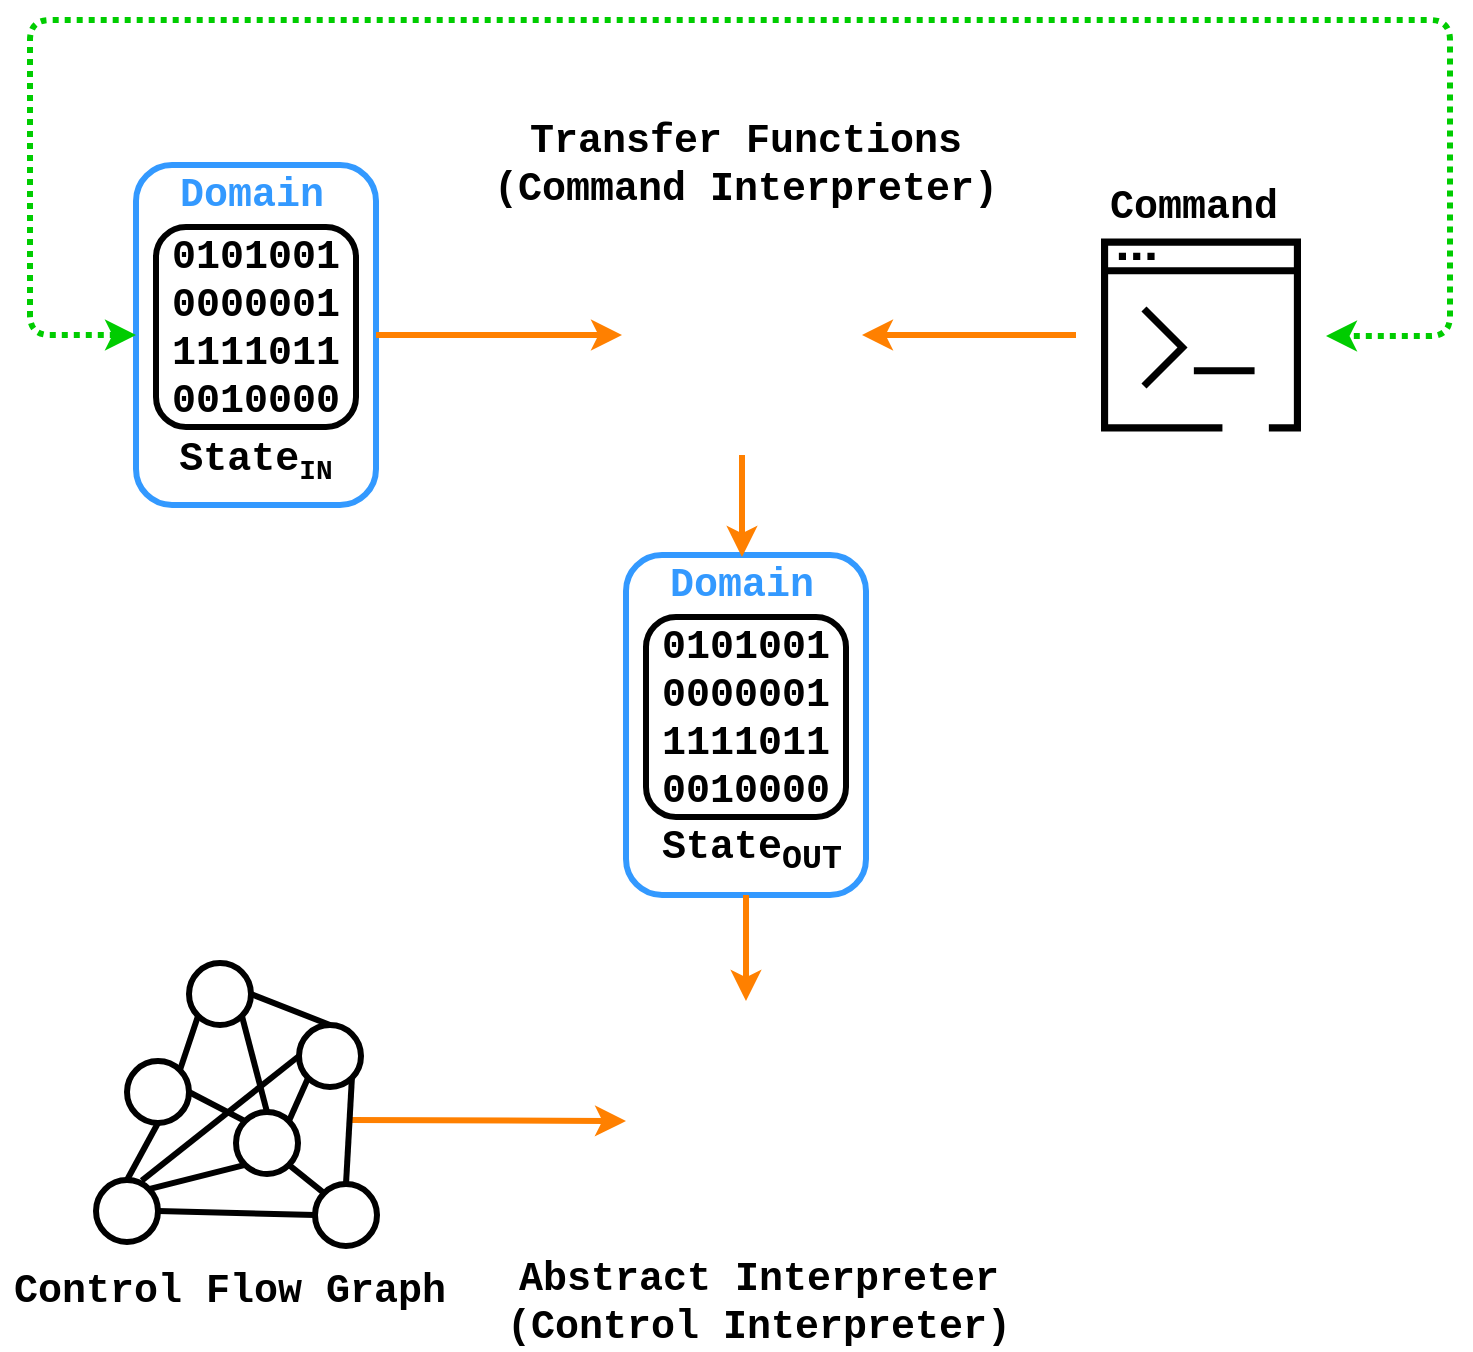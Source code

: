 <mxfile version="10.6.7" type="device"><diagram id="wk7u6ldWrJ3CNekJuvCV" name="Page-1"><mxGraphModel dx="1895" dy="1113" grid="1" gridSize="10" guides="1" tooltips="1" connect="1" arrows="1" fold="1" page="1" pageScale="1" pageWidth="1169" pageHeight="827" math="0" shadow="0"><root><mxCell id="0"/><mxCell id="1" parent="0"/><mxCell id="k4La5EBOVdwG24VXDQv--1" value="" style="rounded=1;whiteSpace=wrap;html=1;fillColor=none;strokeColor=#3399FF;strokeWidth=3;glass=0;shadow=0;comic=0;" parent="1" vertex="1"><mxGeometry x="528" y="337.5" width="120" height="170" as="geometry"/></mxCell><mxCell id="4ySIvt9IZ8w0N5RjG7OX-28" style="rounded=1;orthogonalLoop=1;jettySize=auto;html=1;exitX=0.5;exitY=1;exitDx=0;exitDy=0;startArrow=none;startFill=0;endArrow=classic;endFill=1;strokeColor=#FF8000;strokeWidth=3;fontFamily=Courier New;fontSize=20;entryX=0.5;entryY=0;entryDx=0;entryDy=0;" parent="1" source="4ySIvt9IZ8w0N5RjG7OX-21" target="k4La5EBOVdwG24VXDQv--3" edge="1"><mxGeometry relative="1" as="geometry"><mxPoint x="703" y="305.5" as="targetPoint"/></mxGeometry></mxCell><mxCell id="4ySIvt9IZ8w0N5RjG7OX-21" value="" style="shape=image;html=1;verticalAlign=top;verticalLabelPosition=bottom;labelBackgroundColor=#ffffff;imageAspect=0;aspect=fixed;image=https://cdn1.iconfinder.com/data/icons/web-basic-2/512/721_gear__setting_engine_-128.png;strokeWidth=3;fontFamily=Courier New;fontSize=20;" parent="1" vertex="1"><mxGeometry x="526" y="167.5" width="120" height="120" as="geometry"/></mxCell><mxCell id="4ySIvt9IZ8w0N5RjG7OX-23" value="Transfer Functions&lt;br&gt;(Command Interpreter)&lt;br&gt;" style="text;html=1;strokeColor=none;fillColor=none;align=center;verticalAlign=middle;whiteSpace=wrap;rounded=0;fontSize=20;fontFamily=Courier New;fontStyle=1" parent="1" vertex="1"><mxGeometry x="456" y="118.5" width="264" height="47" as="geometry"/></mxCell><mxCell id="4ySIvt9IZ8w0N5RjG7OX-27" value="0101001&lt;br&gt;0000001&lt;br&gt;1111011&lt;br&gt;0010000&lt;br&gt;" style="rounded=1;whiteSpace=wrap;html=1;strokeWidth=3;fontFamily=Courier New;fontSize=20;fontStyle=1" parent="1" vertex="1"><mxGeometry x="538" y="368.5" width="100" height="100" as="geometry"/></mxCell><mxCell id="k4La5EBOVdwG24VXDQv--2" value="State&lt;sub&gt;OUT&lt;/sub&gt;&lt;br&gt;" style="text;html=1;strokeColor=none;fillColor=none;align=center;verticalAlign=middle;whiteSpace=wrap;rounded=0;fontSize=20;fontFamily=Courier New;fontStyle=1" parent="1" vertex="1"><mxGeometry x="534" y="471.5" width="114" height="27" as="geometry"/></mxCell><mxCell id="k4La5EBOVdwG24VXDQv--3" value="Domain&lt;br&gt;" style="text;html=1;strokeColor=none;fillColor=none;align=center;verticalAlign=middle;whiteSpace=wrap;rounded=0;fontSize=20;fontFamily=Courier New;fontStyle=1;fontColor=#3399FF;" parent="1" vertex="1"><mxGeometry x="529" y="338.5" width="114" height="27" as="geometry"/></mxCell><mxCell id="k4La5EBOVdwG24VXDQv--4" value="" style="rounded=1;whiteSpace=wrap;html=1;fillColor=none;strokeColor=#3399FF;strokeWidth=3;glass=0;shadow=0;comic=0;" parent="1" vertex="1"><mxGeometry x="283" y="142.5" width="120" height="170" as="geometry"/></mxCell><mxCell id="k4La5EBOVdwG24VXDQv--5" value="0101001&lt;br&gt;0000001&lt;br&gt;1111011&lt;br&gt;0010000&lt;br&gt;" style="rounded=1;whiteSpace=wrap;html=1;strokeWidth=3;fontFamily=Courier New;fontSize=20;fontStyle=1" parent="1" vertex="1"><mxGeometry x="293" y="173.5" width="100" height="100" as="geometry"/></mxCell><mxCell id="k4La5EBOVdwG24VXDQv--6" value="State&lt;span style=&quot;font-size: 16.667px&quot;&gt;&lt;sub&gt;IN&lt;/sub&gt;&lt;/span&gt;&lt;br&gt;" style="text;html=1;strokeColor=none;fillColor=none;align=center;verticalAlign=middle;whiteSpace=wrap;rounded=0;fontSize=20;fontFamily=Courier New;fontStyle=1" parent="1" vertex="1"><mxGeometry x="286" y="276.5" width="114" height="27" as="geometry"/></mxCell><mxCell id="k4La5EBOVdwG24VXDQv--7" value="Domain&lt;br&gt;" style="text;html=1;strokeColor=none;fillColor=none;align=center;verticalAlign=middle;whiteSpace=wrap;rounded=0;fontSize=20;fontFamily=Courier New;fontStyle=1;fontColor=#3399FF;" parent="1" vertex="1"><mxGeometry x="284" y="143.5" width="114" height="27" as="geometry"/></mxCell><mxCell id="k4La5EBOVdwG24VXDQv--8" style="rounded=1;orthogonalLoop=1;jettySize=auto;html=1;exitX=1;exitY=0.5;exitDx=0;exitDy=0;startArrow=none;startFill=0;endArrow=classic;endFill=1;strokeColor=#FF8000;strokeWidth=3;fontFamily=Courier New;fontSize=20;entryX=0;entryY=0.5;entryDx=0;entryDy=0;" parent="1" source="k4La5EBOVdwG24VXDQv--4" target="4ySIvt9IZ8w0N5RjG7OX-21" edge="1"><mxGeometry relative="1" as="geometry"><mxPoint x="595.714" y="298.071" as="sourcePoint"/><mxPoint x="595.714" y="370.929" as="targetPoint"/></mxGeometry></mxCell><mxCell id="k4La5EBOVdwG24VXDQv--9" value="" style="outlineConnect=0;gradientDirection=north;dashed=0;verticalLabelPosition=bottom;verticalAlign=top;align=center;html=1;fontSize=12;fontStyle=0;aspect=fixed;shape=mxgraph.aws4.resourceIcon;resIcon=mxgraph.aws4.command_line_interface;rounded=1;shadow=0;glass=0;comic=0;" parent="1" vertex="1"><mxGeometry x="753" y="165" width="125" height="125" as="geometry"/></mxCell><mxCell id="k4La5EBOVdwG24VXDQv--28" value="Command&lt;br&gt;" style="text;html=1;strokeColor=none;fillColor=none;align=center;verticalAlign=middle;whiteSpace=wrap;rounded=0;fontSize=20;fontFamily=Courier New;fontStyle=1" parent="1" vertex="1"><mxGeometry x="744.5" y="147.5" width="134" height="31" as="geometry"/></mxCell><mxCell id="k4La5EBOVdwG24VXDQv--32" style="rounded=1;orthogonalLoop=1;jettySize=auto;html=1;exitX=1;exitY=0.5;exitDx=0;exitDy=0;startArrow=classic;startFill=1;endArrow=none;endFill=0;strokeColor=#FF8000;strokeWidth=3;fontFamily=Courier New;fontSize=20;" parent="1" source="4ySIvt9IZ8w0N5RjG7OX-21" target="k4La5EBOVdwG24VXDQv--9" edge="1"><mxGeometry relative="1" as="geometry"><mxPoint x="595.714" y="298.071" as="sourcePoint"/><mxPoint x="595.714" y="370.929" as="targetPoint"/></mxGeometry></mxCell><mxCell id="k4La5EBOVdwG24VXDQv--33" value="" style="shape=image;html=1;verticalAlign=top;verticalLabelPosition=bottom;labelBackgroundColor=#ffffff;imageAspect=0;aspect=fixed;image=https://cdn1.iconfinder.com/data/icons/web-basic-2/512/721_gear__setting_engine_-128.png;strokeWidth=3;fontFamily=Courier New;fontSize=20;" parent="1" vertex="1"><mxGeometry x="528" y="560.5" width="120" height="120" as="geometry"/></mxCell><mxCell id="k4La5EBOVdwG24VXDQv--34" value="Abstract Interpreter&lt;br&gt;(Control Interpreter)&lt;br&gt;" style="text;html=1;strokeColor=none;fillColor=none;align=center;verticalAlign=middle;whiteSpace=wrap;rounded=0;fontSize=20;fontFamily=Courier New;fontStyle=1" parent="1" vertex="1"><mxGeometry x="455" y="687.5" width="279" height="47" as="geometry"/></mxCell><mxCell id="k4La5EBOVdwG24VXDQv--35" style="rounded=1;orthogonalLoop=1;jettySize=auto;html=1;startArrow=none;startFill=0;endArrow=classic;endFill=1;strokeColor=#FF8000;strokeWidth=3;fontFamily=Courier New;fontSize=20;entryX=0.5;entryY=0;entryDx=0;entryDy=0;exitX=0.5;exitY=1;exitDx=0;exitDy=0;" parent="1" source="k4La5EBOVdwG24VXDQv--1" target="k4La5EBOVdwG24VXDQv--33" edge="1"><mxGeometry relative="1" as="geometry"><mxPoint x="707.5" y="520.5" as="sourcePoint"/><mxPoint x="595.929" y="347.357" as="targetPoint"/></mxGeometry></mxCell><mxCell id="k4La5EBOVdwG24VXDQv--36" style="rounded=1;orthogonalLoop=1;jettySize=auto;html=1;exitX=0;exitY=0.5;exitDx=0;exitDy=0;startArrow=classic;startFill=1;endArrow=classic;endFill=1;strokeColor=#00CC00;strokeWidth=3;fontFamily=Courier New;fontSize=20;edgeStyle=orthogonalEdgeStyle;dashed=1;dashPattern=1 1;" parent="1" source="k4La5EBOVdwG24VXDQv--4" target="k4La5EBOVdwG24VXDQv--9" edge="1"><mxGeometry relative="1" as="geometry"><mxPoint x="595.333" y="298" as="sourcePoint"/><mxPoint x="595.333" y="371.333" as="targetPoint"/><Array as="points"><mxPoint x="230" y="228"/><mxPoint x="230" y="70"/><mxPoint x="940" y="70"/><mxPoint x="940" y="228"/></Array></mxGeometry></mxCell><mxCell id="k4La5EBOVdwG24VXDQv--65" style="edgeStyle=none;rounded=0;orthogonalLoop=1;jettySize=auto;html=1;exitX=0;exitY=1;exitDx=0;exitDy=0;entryX=1;entryY=0;entryDx=0;entryDy=0;startArrow=none;startFill=0;endArrow=none;endFill=0;strokeColor=#000000;strokeWidth=3;fontColor=none;" parent="1" source="k4La5EBOVdwG24VXDQv--43" target="k4La5EBOVdwG24VXDQv--47" edge="1"><mxGeometry relative="1" as="geometry"/></mxCell><mxCell id="k4La5EBOVdwG24VXDQv--43" value="" style="ellipse;whiteSpace=wrap;html=1;aspect=fixed;rounded=1;shadow=0;glass=0;comic=0;strokeColor=#000000;strokeWidth=3;fillColor=#ffffff;fontColor=none;" parent="1" vertex="1"><mxGeometry x="309.5" y="541.5" width="31" height="31" as="geometry"/></mxCell><mxCell id="k4La5EBOVdwG24VXDQv--64" style="edgeStyle=none;rounded=0;orthogonalLoop=1;jettySize=auto;html=1;exitX=0.5;exitY=0;exitDx=0;exitDy=0;entryX=1;entryY=0.5;entryDx=0;entryDy=0;startArrow=none;startFill=0;endArrow=none;endFill=0;strokeColor=#000000;strokeWidth=3;fontColor=none;" parent="1" source="k4La5EBOVdwG24VXDQv--46" target="k4La5EBOVdwG24VXDQv--43" edge="1"><mxGeometry relative="1" as="geometry"/></mxCell><mxCell id="k4La5EBOVdwG24VXDQv--46" value="" style="ellipse;whiteSpace=wrap;html=1;aspect=fixed;rounded=1;shadow=0;glass=0;comic=0;strokeColor=#000000;strokeWidth=3;fillColor=#ffffff;fontColor=none;" parent="1" vertex="1"><mxGeometry x="364.5" y="572.5" width="31" height="31" as="geometry"/></mxCell><mxCell id="k4La5EBOVdwG24VXDQv--47" value="" style="ellipse;whiteSpace=wrap;html=1;aspect=fixed;rounded=1;shadow=0;glass=0;comic=0;strokeColor=#000000;strokeWidth=3;fillColor=#ffffff;fontColor=none;" parent="1" vertex="1"><mxGeometry x="278.5" y="590.5" width="31" height="31" as="geometry"/></mxCell><mxCell id="k4La5EBOVdwG24VXDQv--61" style="edgeStyle=none;rounded=0;orthogonalLoop=1;jettySize=auto;html=1;exitX=1;exitY=0;exitDx=0;exitDy=0;entryX=0;entryY=1;entryDx=0;entryDy=0;startArrow=none;startFill=0;endArrow=none;endFill=0;strokeColor=#000000;strokeWidth=3;fontColor=none;" parent="1" source="k4La5EBOVdwG24VXDQv--48" target="k4La5EBOVdwG24VXDQv--46" edge="1"><mxGeometry relative="1" as="geometry"/></mxCell><mxCell id="k4La5EBOVdwG24VXDQv--62" style="edgeStyle=none;rounded=0;orthogonalLoop=1;jettySize=auto;html=1;exitX=0;exitY=0;exitDx=0;exitDy=0;entryX=1;entryY=0.5;entryDx=0;entryDy=0;startArrow=none;startFill=0;endArrow=none;endFill=0;strokeColor=#000000;strokeWidth=3;fontColor=none;" parent="1" source="k4La5EBOVdwG24VXDQv--48" target="k4La5EBOVdwG24VXDQv--47" edge="1"><mxGeometry relative="1" as="geometry"/></mxCell><mxCell id="k4La5EBOVdwG24VXDQv--63" style="edgeStyle=none;rounded=0;orthogonalLoop=1;jettySize=auto;html=1;exitX=0.5;exitY=0;exitDx=0;exitDy=0;entryX=1;entryY=1;entryDx=0;entryDy=0;startArrow=none;startFill=0;endArrow=none;endFill=0;strokeColor=#000000;strokeWidth=3;fontColor=none;" parent="1" source="k4La5EBOVdwG24VXDQv--48" target="k4La5EBOVdwG24VXDQv--43" edge="1"><mxGeometry relative="1" as="geometry"/></mxCell><mxCell id="k4La5EBOVdwG24VXDQv--48" value="" style="ellipse;whiteSpace=wrap;html=1;aspect=fixed;rounded=1;shadow=0;glass=0;comic=0;strokeColor=#000000;strokeWidth=3;fillColor=#ffffff;fontColor=none;" parent="1" vertex="1"><mxGeometry x="333" y="616" width="31" height="31" as="geometry"/></mxCell><mxCell id="k4La5EBOVdwG24VXDQv--59" style="edgeStyle=none;rounded=0;orthogonalLoop=1;jettySize=auto;html=1;exitX=0;exitY=0;exitDx=0;exitDy=0;entryX=1;entryY=1;entryDx=0;entryDy=0;startArrow=none;startFill=0;endArrow=none;endFill=0;strokeColor=#000000;strokeWidth=3;fontColor=none;" parent="1" source="k4La5EBOVdwG24VXDQv--49" target="k4La5EBOVdwG24VXDQv--48" edge="1"><mxGeometry relative="1" as="geometry"/></mxCell><mxCell id="k4La5EBOVdwG24VXDQv--49" value="" style="ellipse;whiteSpace=wrap;html=1;aspect=fixed;rounded=1;shadow=0;glass=0;comic=0;strokeColor=#000000;strokeWidth=3;fillColor=#ffffff;fontColor=none;" parent="1" vertex="1"><mxGeometry x="372.5" y="652" width="31" height="31" as="geometry"/></mxCell><mxCell id="k4La5EBOVdwG24VXDQv--55" style="rounded=0;orthogonalLoop=1;jettySize=auto;html=1;exitX=1;exitY=0.5;exitDx=0;exitDy=0;entryX=0;entryY=0.5;entryDx=0;entryDy=0;startArrow=none;startFill=0;endArrow=none;endFill=0;strokeColor=#000000;fontColor=none;strokeWidth=3;" parent="1" source="k4La5EBOVdwG24VXDQv--52" target="k4La5EBOVdwG24VXDQv--49" edge="1"><mxGeometry relative="1" as="geometry"/></mxCell><mxCell id="k4La5EBOVdwG24VXDQv--56" style="edgeStyle=none;rounded=0;orthogonalLoop=1;jettySize=auto;html=1;exitX=0.5;exitY=0;exitDx=0;exitDy=0;entryX=0.5;entryY=1;entryDx=0;entryDy=0;startArrow=none;startFill=0;endArrow=none;endFill=0;strokeColor=#000000;strokeWidth=3;fontColor=none;" parent="1" source="k4La5EBOVdwG24VXDQv--52" target="k4La5EBOVdwG24VXDQv--47" edge="1"><mxGeometry relative="1" as="geometry"/></mxCell><mxCell id="k4La5EBOVdwG24VXDQv--57" style="edgeStyle=none;rounded=0;orthogonalLoop=1;jettySize=auto;html=1;exitX=1;exitY=0;exitDx=0;exitDy=0;entryX=0;entryY=1;entryDx=0;entryDy=0;startArrow=none;startFill=0;endArrow=none;endFill=0;strokeColor=#000000;strokeWidth=3;fontColor=none;" parent="1" source="k4La5EBOVdwG24VXDQv--52" target="k4La5EBOVdwG24VXDQv--48" edge="1"><mxGeometry relative="1" as="geometry"/></mxCell><mxCell id="k4La5EBOVdwG24VXDQv--58" style="edgeStyle=none;rounded=0;orthogonalLoop=1;jettySize=auto;html=1;exitX=0.738;exitY=0.01;exitDx=0;exitDy=0;entryX=0;entryY=0.5;entryDx=0;entryDy=0;startArrow=none;startFill=0;endArrow=none;endFill=0;strokeColor=#000000;strokeWidth=3;fontColor=none;exitPerimeter=0;" parent="1" source="k4La5EBOVdwG24VXDQv--52" target="k4La5EBOVdwG24VXDQv--46" edge="1"><mxGeometry relative="1" as="geometry"/></mxCell><mxCell id="k4La5EBOVdwG24VXDQv--52" value="" style="ellipse;whiteSpace=wrap;html=1;aspect=fixed;rounded=1;shadow=0;glass=0;comic=0;strokeColor=#000000;strokeWidth=3;fillColor=#ffffff;fontColor=none;" parent="1" vertex="1"><mxGeometry x="263" y="650" width="31" height="31" as="geometry"/></mxCell><mxCell id="k4La5EBOVdwG24VXDQv--66" value="Control Flow Graph&lt;br&gt;" style="text;html=1;strokeColor=none;fillColor=none;align=center;verticalAlign=middle;whiteSpace=wrap;rounded=0;fontSize=20;fontFamily=Courier New;fontStyle=1" parent="1" vertex="1"><mxGeometry x="215" y="694" width="230" height="22" as="geometry"/></mxCell><mxCell id="k4La5EBOVdwG24VXDQv--67" style="rounded=1;orthogonalLoop=1;jettySize=auto;html=1;startArrow=none;startFill=0;endArrow=classic;endFill=1;strokeColor=#FF8000;strokeWidth=3;fontFamily=Courier New;fontSize=20;entryX=0;entryY=0.5;entryDx=0;entryDy=0;" parent="1" target="k4La5EBOVdwG24VXDQv--33" edge="1"><mxGeometry relative="1" as="geometry"><mxPoint x="390" y="620" as="sourcePoint"/><mxPoint x="536" y="238" as="targetPoint"/></mxGeometry></mxCell><mxCell id="k4La5EBOVdwG24VXDQv--60" style="edgeStyle=none;rounded=0;orthogonalLoop=1;jettySize=auto;html=1;exitX=0.5;exitY=0;exitDx=0;exitDy=0;entryX=1;entryY=1;entryDx=0;entryDy=0;startArrow=none;startFill=0;endArrow=none;endFill=0;strokeColor=#000000;strokeWidth=3;fontColor=none;" parent="1" source="k4La5EBOVdwG24VXDQv--49" target="k4La5EBOVdwG24VXDQv--46" edge="1"><mxGeometry relative="1" as="geometry"/></mxCell></root></mxGraphModel></diagram></mxfile>